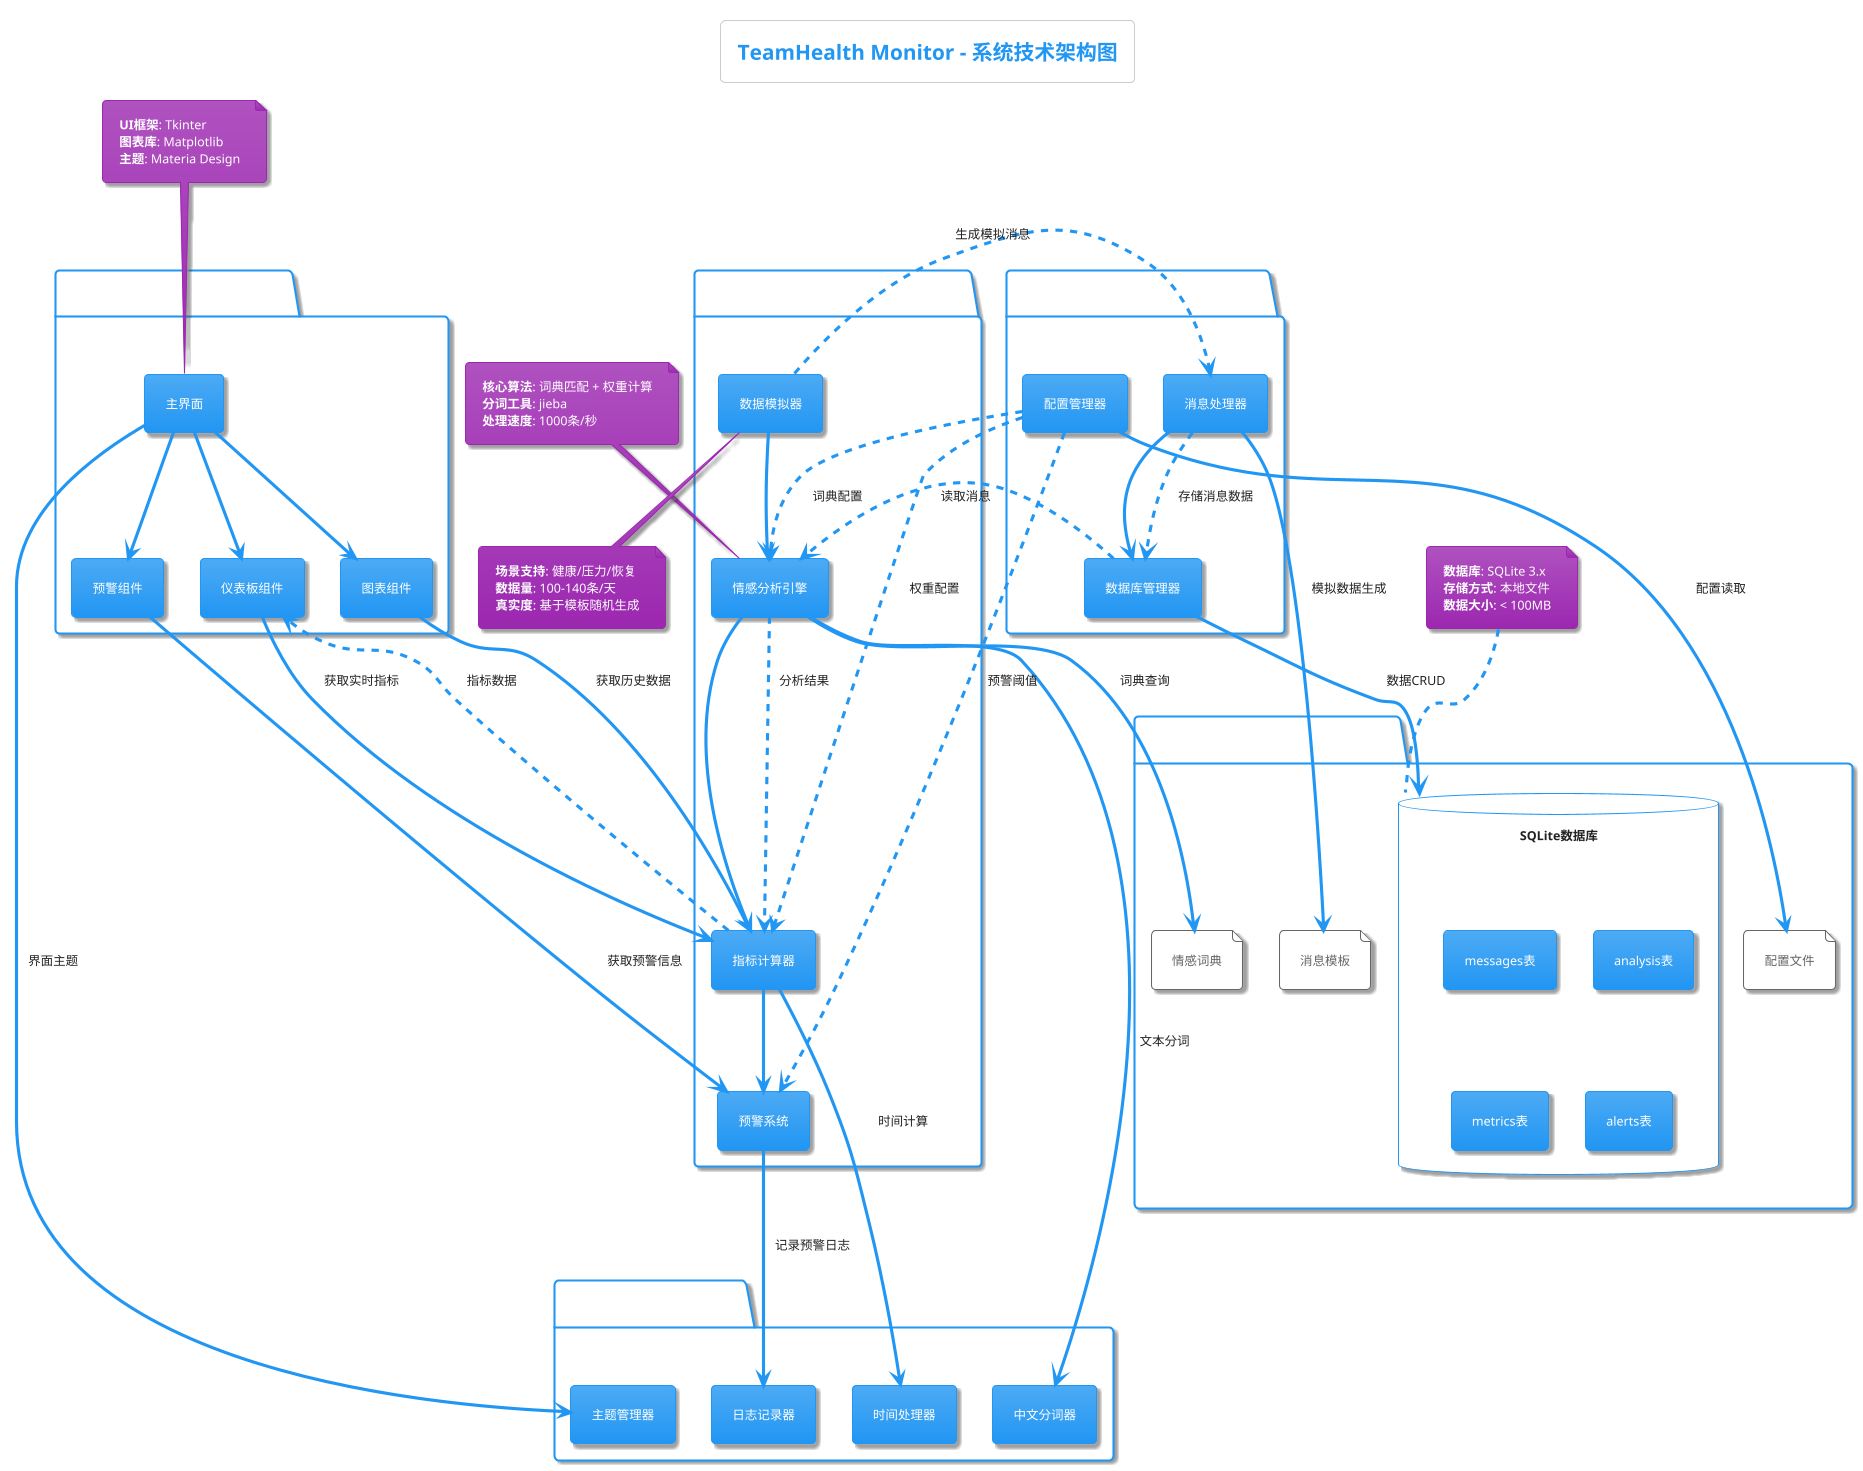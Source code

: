 @startuml 团队健康度监控系统架构
!theme materia
skinparam defaultFontSize 12
skinparam packageFontSize 14
skinparam componentStyle rectangle

title TeamHealth Monitor - 系统技术架构图

package "🖥️ 表示层 (Presentation Layer)" {
    [主界面] as MainUI
    [仪表板组件] as Dashboard
    [图表组件] as Charts
    [预警组件] as Alerts
    
    MainUI --> Dashboard
    MainUI --> Charts  
    MainUI --> Alerts
}

package "💼 业务逻辑层 (Business Logic Layer)" {
    [情感分析引擎] as SentimentEngine
    [指标计算器] as MetricsCalculator
    [预警系统] as AlertSystem
    [数据模拟器] as DataSimulator
    
    SentimentEngine --> MetricsCalculator
    MetricsCalculator --> AlertSystem
    DataSimulator --> SentimentEngine
}

package "📊 数据访问层 (Data Access Layer)" {
    [数据库管理器] as DatabaseManager
    [消息处理器] as MessageProcessor
    [配置管理器] as ConfigManager
    
    MessageProcessor --> DatabaseManager
}

package "💾 数据存储层 (Data Storage Layer)" {
    database "SQLite数据库" as SQLiteDB {
        [messages表] as MessagesTable
        [analysis表] as AnalysisTable  
        [metrics表] as MetricsTable
        [alerts表] as AlertsTable
    }
    
    file "情感词典" as SentimentDict
    file "消息模板" as MessageTemplates
    file "配置文件" as ConfigFiles
}

package "🛠️ 工具层 (Utility Layer)" {
    [中文分词器] as JiebaTokenizer
    [时间处理器] as TimeProcessor
    [日志记录器] as Logger
    [主题管理器] as ThemeManager
}

' 垂直依赖关系
Dashboard --> MetricsCalculator : 获取实时指标
Charts --> MetricsCalculator : 获取历史数据
Alerts --> AlertSystem : 获取预警信息

SentimentEngine --> JiebaTokenizer : 文本分词
SentimentEngine --> SentimentDict : 词典查询
MetricsCalculator --> TimeProcessor : 时间计算
AlertSystem --> Logger : 记录预警日志

DatabaseManager --> SQLiteDB : 数据CRUD
MessageProcessor --> MessageTemplates : 模拟数据生成
ConfigManager --> ConfigFiles : 配置读取

MainUI --> ThemeManager : 界面主题

note top of MainUI
    **UI框架**: Tkinter
    **图表库**: Matplotlib
    **主题**: Materia Design
end note

note top of SentimentEngine  
    **核心算法**: 词典匹配 + 权重计算
    **分词工具**: jieba
    **处理速度**: 1000条/秒
end note

note top of SQLiteDB
    **数据库**: SQLite 3.x
    **存储方式**: 本地文件
    **数据大小**: < 100MB
end note

note bottom of DataSimulator
    **场景支持**: 健康/压力/恢复
    **数据量**: 100-140条/天
    **真实度**: 基于模板随机生成
end note

' 数据流向
DataSimulator ..> MessageProcessor : 生成模拟消息
MessageProcessor ..> DatabaseManager : 存储消息数据
DatabaseManager ..> SentimentEngine : 读取消息
SentimentEngine ..> MetricsCalculator : 分析结果
MetricsCalculator ..> Dashboard : 指标数据

' 配置流向  
ConfigManager ..> SentimentEngine : 词典配置
ConfigManager ..> MetricsCalculator : 权重配置
ConfigManager ..> AlertSystem : 预警阈值

@enduml
